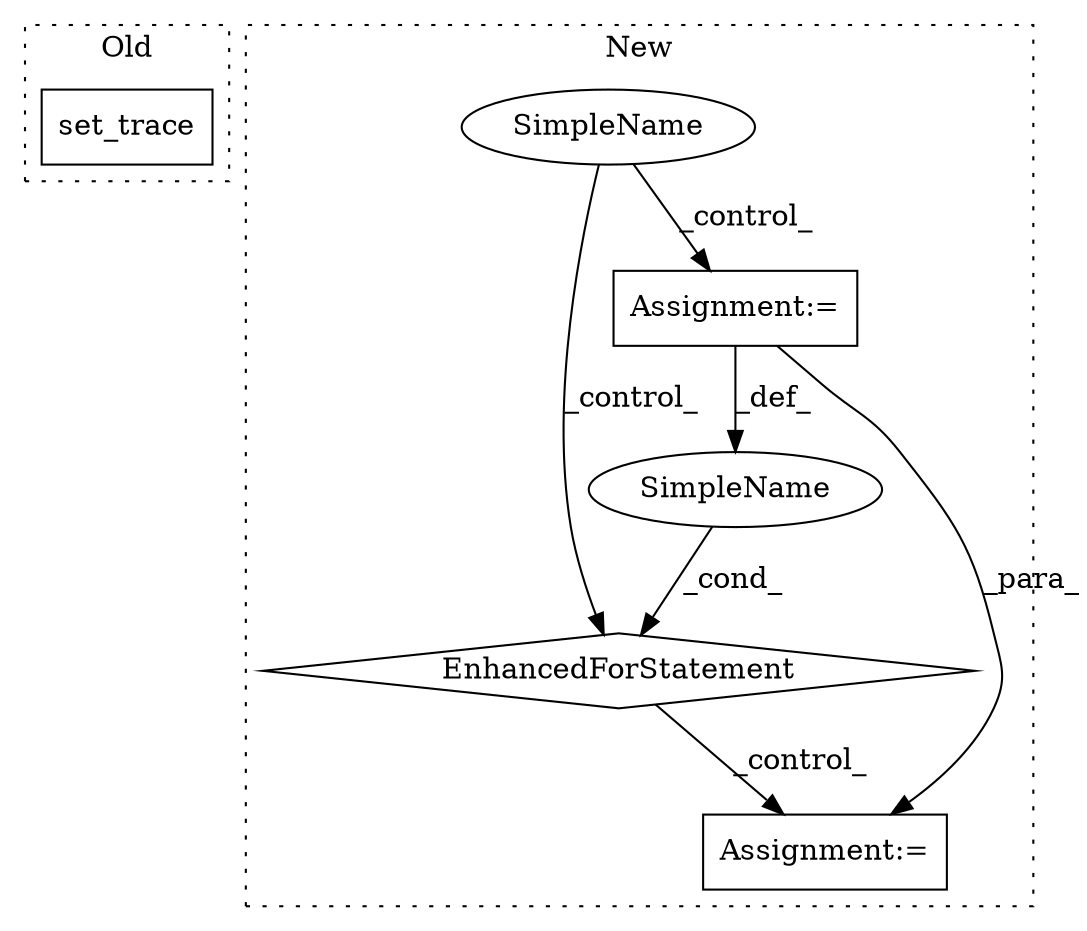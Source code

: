 digraph G {
subgraph cluster0 {
1 [label="set_trace" a="32" s="10881" l="11" shape="box"];
label = "Old";
style="dotted";
}
subgraph cluster1 {
2 [label="EnhancedForStatement" a="70" s="9928,10005" l="57,2" shape="diamond"];
3 [label="Assignment:=" a="7" s="9928,10005" l="57,2" shape="box"];
4 [label="Assignment:=" a="7" s="10046" l="2" shape="box"];
5 [label="SimpleName" a="42" s="9992" l="4" shape="ellipse"];
6 [label="SimpleName" a="42" s="" l="" shape="ellipse"];
label = "New";
style="dotted";
}
2 -> 4 [label="_control_"];
3 -> 5 [label="_def_"];
3 -> 4 [label="_para_"];
5 -> 2 [label="_cond_"];
6 -> 3 [label="_control_"];
6 -> 2 [label="_control_"];
}